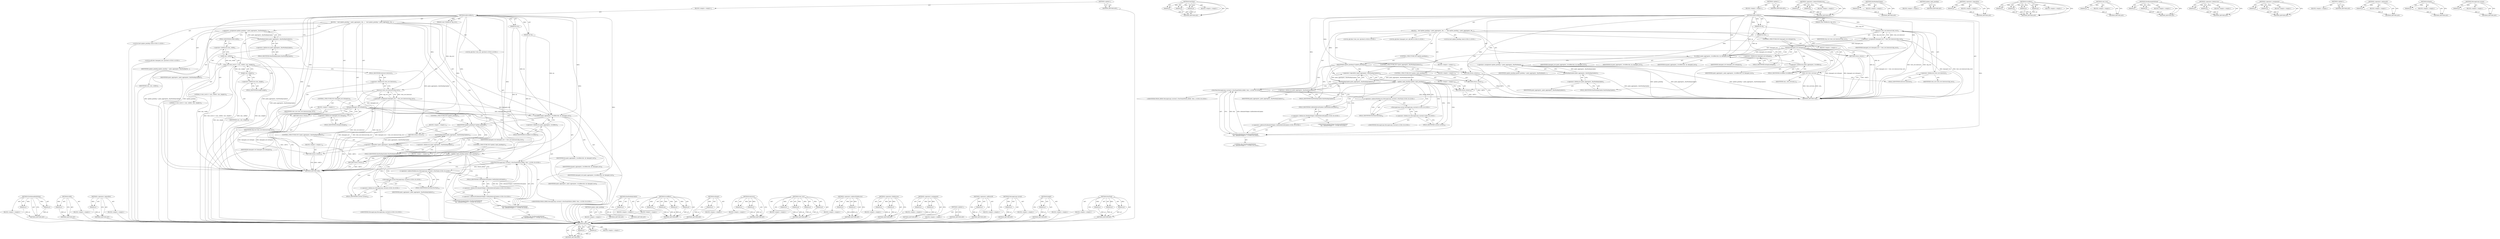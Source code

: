 digraph "MessageLoop.current" {
vulnerable_176 [label=<(METHOD,NewRunnableMethod)>];
vulnerable_177 [label=<(PARAM,p1)>];
vulnerable_178 [label=<(PARAM,p2)>];
vulnerable_179 [label=<(BLOCK,&lt;empty&gt;,&lt;empty&gt;)>];
vulnerable_180 [label=<(METHOD_RETURN,ANY)>];
vulnerable_130 [label=<(METHOD,width)>];
vulnerable_131 [label=<(PARAM,p1)>];
vulnerable_132 [label=<(BLOCK,&lt;empty&gt;,&lt;empty&gt;)>];
vulnerable_133 [label=<(METHOD_RETURN,ANY)>];
vulnerable_154 [label=<(METHOD,&lt;operator&gt;.logicalNot)>];
vulnerable_155 [label=<(PARAM,p1)>];
vulnerable_156 [label=<(BLOCK,&lt;empty&gt;,&lt;empty&gt;)>];
vulnerable_157 [label=<(METHOD_RETURN,ANY)>];
vulnerable_6 [label=<(METHOD,&lt;global&gt;)<SUB>1</SUB>>];
vulnerable_7 [label=<(BLOCK,&lt;empty&gt;,&lt;empty&gt;)<SUB>1</SUB>>];
vulnerable_8 [label=<(METHOD,didScrollRect)<SUB>1</SUB>>];
vulnerable_9 [label=<(PARAM,int dx)<SUB>1</SUB>>];
vulnerable_10 [label=<(PARAM,int dy)<SUB>1</SUB>>];
vulnerable_11 [label=<(PARAM,const WebRect&amp; clip_rect)<SUB>1</SUB>>];
vulnerable_12 [label=<(BLOCK,{
   bool update_pending = paint_aggregator_.Ha...,{
   bool update_pending = paint_aggregator_.Ha...)<SUB>1</SUB>>];
vulnerable_13 [label="<(LOCAL,bool update_pending: bool)<SUB>2</SUB>>"];
vulnerable_14 [label=<(&lt;operator&gt;.assignment,update_pending = paint_aggregator_.HasPendingUp...)<SUB>2</SUB>>];
vulnerable_15 [label=<(IDENTIFIER,update_pending,update_pending = paint_aggregator_.HasPendingUp...)<SUB>2</SUB>>];
vulnerable_16 [label=<(HasPendingUpdate,paint_aggregator_.HasPendingUpdate())<SUB>2</SUB>>];
vulnerable_17 [label=<(&lt;operator&gt;.fieldAccess,paint_aggregator_.HasPendingUpdate)<SUB>2</SUB>>];
vulnerable_18 [label=<(IDENTIFIER,paint_aggregator_,paint_aggregator_.HasPendingUpdate())<SUB>2</SUB>>];
vulnerable_19 [label=<(FIELD_IDENTIFIER,HasPendingUpdate,HasPendingUpdate)<SUB>2</SUB>>];
vulnerable_20 [label="<(LOCAL,gfx.Rect view_rect: gfx.Rect)<SUB>4</SUB>>"];
vulnerable_21 [label=<(view_rect,view_rect(0, 0, size_.width(), size_.height()))<SUB>4</SUB>>];
vulnerable_22 [label=<(LITERAL,0,view_rect(0, 0, size_.width(), size_.height()))<SUB>4</SUB>>];
vulnerable_23 [label=<(LITERAL,0,view_rect(0, 0, size_.width(), size_.height()))<SUB>4</SUB>>];
vulnerable_24 [label=<(width,size_.width())<SUB>4</SUB>>];
vulnerable_25 [label=<(&lt;operator&gt;.fieldAccess,size_.width)<SUB>4</SUB>>];
vulnerable_26 [label=<(IDENTIFIER,size_,size_.width())<SUB>4</SUB>>];
vulnerable_27 [label=<(FIELD_IDENTIFIER,width,width)<SUB>4</SUB>>];
vulnerable_28 [label=<(height,size_.height())<SUB>4</SUB>>];
vulnerable_29 [label=<(&lt;operator&gt;.fieldAccess,size_.height)<SUB>4</SUB>>];
vulnerable_30 [label=<(IDENTIFIER,size_,size_.height())<SUB>4</SUB>>];
vulnerable_31 [label=<(FIELD_IDENTIFIER,height,height)<SUB>4</SUB>>];
vulnerable_32 [label="<(LOCAL,gfx.Rect damaged_rect: gfx.Rect)<SUB>5</SUB>>"];
vulnerable_33 [label=<(&lt;operator&gt;.assignment,damaged_rect = view_rect.Intersect(clip_rect))<SUB>5</SUB>>];
vulnerable_34 [label=<(IDENTIFIER,damaged_rect,damaged_rect = view_rect.Intersect(clip_rect))<SUB>5</SUB>>];
vulnerable_35 [label=<(Intersect,view_rect.Intersect(clip_rect))<SUB>5</SUB>>];
vulnerable_36 [label=<(&lt;operator&gt;.fieldAccess,view_rect.Intersect)<SUB>5</SUB>>];
vulnerable_37 [label=<(IDENTIFIER,view_rect,view_rect.Intersect(clip_rect))<SUB>5</SUB>>];
vulnerable_38 [label=<(FIELD_IDENTIFIER,Intersect,Intersect)<SUB>5</SUB>>];
vulnerable_39 [label=<(IDENTIFIER,clip_rect,view_rect.Intersect(clip_rect))<SUB>5</SUB>>];
vulnerable_40 [label=<(CONTROL_STRUCTURE,IF,if (damaged_rect.IsEmpty()))<SUB>6</SUB>>];
vulnerable_41 [label=<(IsEmpty,damaged_rect.IsEmpty())<SUB>6</SUB>>];
vulnerable_42 [label=<(&lt;operator&gt;.fieldAccess,damaged_rect.IsEmpty)<SUB>6</SUB>>];
vulnerable_43 [label=<(IDENTIFIER,damaged_rect,damaged_rect.IsEmpty())<SUB>6</SUB>>];
vulnerable_44 [label=<(FIELD_IDENTIFIER,IsEmpty,IsEmpty)<SUB>6</SUB>>];
vulnerable_45 [label=<(BLOCK,&lt;empty&gt;,&lt;empty&gt;)<SUB>7</SUB>>];
vulnerable_46 [label=<(RETURN,return;,return;)<SUB>7</SUB>>];
vulnerable_47 [label=<(ScrollRect,paint_aggregator_.ScrollRect(dx, dy, damaged_rect))<SUB>9</SUB>>];
vulnerable_48 [label=<(&lt;operator&gt;.fieldAccess,paint_aggregator_.ScrollRect)<SUB>9</SUB>>];
vulnerable_49 [label=<(IDENTIFIER,paint_aggregator_,paint_aggregator_.ScrollRect(dx, dy, damaged_rect))<SUB>9</SUB>>];
vulnerable_50 [label=<(FIELD_IDENTIFIER,ScrollRect,ScrollRect)<SUB>9</SUB>>];
vulnerable_51 [label=<(IDENTIFIER,dx,paint_aggregator_.ScrollRect(dx, dy, damaged_rect))<SUB>9</SUB>>];
vulnerable_52 [label=<(IDENTIFIER,dy,paint_aggregator_.ScrollRect(dx, dy, damaged_rect))<SUB>9</SUB>>];
vulnerable_53 [label=<(IDENTIFIER,damaged_rect,paint_aggregator_.ScrollRect(dx, dy, damaged_rect))<SUB>9</SUB>>];
vulnerable_54 [label=<(CONTROL_STRUCTURE,IF,if (update_pending))<SUB>11</SUB>>];
vulnerable_55 [label=<(IDENTIFIER,update_pending,if (update_pending))<SUB>11</SUB>>];
vulnerable_56 [label=<(BLOCK,&lt;empty&gt;,&lt;empty&gt;)<SUB>12</SUB>>];
vulnerable_57 [label=<(RETURN,return;,return;)<SUB>12</SUB>>];
vulnerable_58 [label=<(CONTROL_STRUCTURE,IF,if (!paint_aggregator_.HasPendingUpdate()))<SUB>13</SUB>>];
vulnerable_59 [label=<(&lt;operator&gt;.logicalNot,!paint_aggregator_.HasPendingUpdate())<SUB>13</SUB>>];
vulnerable_60 [label=<(HasPendingUpdate,paint_aggregator_.HasPendingUpdate())<SUB>13</SUB>>];
vulnerable_61 [label=<(&lt;operator&gt;.fieldAccess,paint_aggregator_.HasPendingUpdate)<SUB>13</SUB>>];
vulnerable_62 [label=<(IDENTIFIER,paint_aggregator_,paint_aggregator_.HasPendingUpdate())<SUB>13</SUB>>];
vulnerable_63 [label=<(FIELD_IDENTIFIER,HasPendingUpdate,HasPendingUpdate)<SUB>13</SUB>>];
vulnerable_64 [label=<(BLOCK,&lt;empty&gt;,&lt;empty&gt;)<SUB>14</SUB>>];
vulnerable_65 [label=<(RETURN,return;,return;)<SUB>14</SUB>>];
vulnerable_66 [label=<(CONTROL_STRUCTURE,IF,if (update_reply_pending()))<SUB>15</SUB>>];
vulnerable_67 [label=<(update_reply_pending,update_reply_pending())<SUB>15</SUB>>];
vulnerable_68 [label=<(BLOCK,&lt;empty&gt;,&lt;empty&gt;)<SUB>16</SUB>>];
vulnerable_69 [label=<(RETURN,return;,return;)<SUB>16</SUB>>];
vulnerable_70 [label="<(PostTask,MessageLoop::current()-&gt;PostTask(FROM_HERE, New...)<SUB>18</SUB>>"];
vulnerable_71 [label="<(&lt;operator&gt;.indirectFieldAccess,MessageLoop::current()-&gt;PostTask)<SUB>18</SUB>>"];
vulnerable_72 [label="<(MessageLoop.current,MessageLoop::current())<SUB>18</SUB>>"];
vulnerable_73 [label="<(&lt;operator&gt;.fieldAccess,MessageLoop::current)<SUB>18</SUB>>"];
vulnerable_74 [label="<(IDENTIFIER,MessageLoop,MessageLoop::current())<SUB>18</SUB>>"];
vulnerable_75 [label=<(FIELD_IDENTIFIER,current,current)<SUB>18</SUB>>];
vulnerable_76 [label=<(FIELD_IDENTIFIER,PostTask,PostTask)<SUB>18</SUB>>];
vulnerable_77 [label="<(IDENTIFIER,FROM_HERE,MessageLoop::current()-&gt;PostTask(FROM_HERE, New...)<SUB>18</SUB>>"];
vulnerable_78 [label="<(NewRunnableMethod,NewRunnableMethod(
      this, &amp;RenderWidget::C...)<SUB>18</SUB>>"];
vulnerable_79 [label="<(LITERAL,this,NewRunnableMethod(
      this, &amp;RenderWidget::C...)<SUB>19</SUB>>"];
vulnerable_80 [label="<(&lt;operator&gt;.addressOf,&amp;RenderWidget::CallDoDeferredUpdate)<SUB>19</SUB>>"];
vulnerable_81 [label="<(&lt;operator&gt;.fieldAccess,RenderWidget::CallDoDeferredUpdate)<SUB>19</SUB>>"];
vulnerable_82 [label="<(IDENTIFIER,RenderWidget,NewRunnableMethod(
      this, &amp;RenderWidget::C...)<SUB>19</SUB>>"];
vulnerable_83 [label=<(FIELD_IDENTIFIER,CallDoDeferredUpdate,CallDoDeferredUpdate)<SUB>19</SUB>>];
vulnerable_84 [label=<(METHOD_RETURN,void)<SUB>1</SUB>>];
vulnerable_86 [label=<(METHOD_RETURN,ANY)<SUB>1</SUB>>];
vulnerable_158 [label=<(METHOD,update_reply_pending)>];
vulnerable_159 [label=<(BLOCK,&lt;empty&gt;,&lt;empty&gt;)>];
vulnerable_160 [label=<(METHOD_RETURN,ANY)>];
vulnerable_114 [label=<(METHOD,HasPendingUpdate)>];
vulnerable_115 [label=<(PARAM,p1)>];
vulnerable_116 [label=<(BLOCK,&lt;empty&gt;,&lt;empty&gt;)>];
vulnerable_117 [label=<(METHOD_RETURN,ANY)>];
vulnerable_147 [label=<(METHOD,ScrollRect)>];
vulnerable_148 [label=<(PARAM,p1)>];
vulnerable_149 [label=<(PARAM,p2)>];
vulnerable_150 [label=<(PARAM,p3)>];
vulnerable_151 [label=<(PARAM,p4)>];
vulnerable_152 [label=<(BLOCK,&lt;empty&gt;,&lt;empty&gt;)>];
vulnerable_153 [label=<(METHOD_RETURN,ANY)>];
vulnerable_143 [label=<(METHOD,IsEmpty)>];
vulnerable_144 [label=<(PARAM,p1)>];
vulnerable_145 [label=<(BLOCK,&lt;empty&gt;,&lt;empty&gt;)>];
vulnerable_146 [label=<(METHOD_RETURN,ANY)>];
vulnerable_138 [label=<(METHOD,Intersect)>];
vulnerable_139 [label=<(PARAM,p1)>];
vulnerable_140 [label=<(PARAM,p2)>];
vulnerable_141 [label=<(BLOCK,&lt;empty&gt;,&lt;empty&gt;)>];
vulnerable_142 [label=<(METHOD_RETURN,ANY)>];
vulnerable_123 [label=<(METHOD,view_rect)>];
vulnerable_124 [label=<(PARAM,p1)>];
vulnerable_125 [label=<(PARAM,p2)>];
vulnerable_126 [label=<(PARAM,p3)>];
vulnerable_127 [label=<(PARAM,p4)>];
vulnerable_128 [label=<(BLOCK,&lt;empty&gt;,&lt;empty&gt;)>];
vulnerable_129 [label=<(METHOD_RETURN,ANY)>];
vulnerable_167 [label=<(METHOD,&lt;operator&gt;.indirectFieldAccess)>];
vulnerable_168 [label=<(PARAM,p1)>];
vulnerable_169 [label=<(PARAM,p2)>];
vulnerable_170 [label=<(BLOCK,&lt;empty&gt;,&lt;empty&gt;)>];
vulnerable_171 [label=<(METHOD_RETURN,ANY)>];
vulnerable_118 [label=<(METHOD,&lt;operator&gt;.fieldAccess)>];
vulnerable_119 [label=<(PARAM,p1)>];
vulnerable_120 [label=<(PARAM,p2)>];
vulnerable_121 [label=<(BLOCK,&lt;empty&gt;,&lt;empty&gt;)>];
vulnerable_122 [label=<(METHOD_RETURN,ANY)>];
vulnerable_109 [label=<(METHOD,&lt;operator&gt;.assignment)>];
vulnerable_110 [label=<(PARAM,p1)>];
vulnerable_111 [label=<(PARAM,p2)>];
vulnerable_112 [label=<(BLOCK,&lt;empty&gt;,&lt;empty&gt;)>];
vulnerable_113 [label=<(METHOD_RETURN,ANY)>];
vulnerable_103 [label=<(METHOD,&lt;global&gt;)<SUB>1</SUB>>];
vulnerable_104 [label=<(BLOCK,&lt;empty&gt;,&lt;empty&gt;)>];
vulnerable_105 [label=<(METHOD_RETURN,ANY)>];
vulnerable_181 [label=<(METHOD,&lt;operator&gt;.addressOf)>];
vulnerable_182 [label=<(PARAM,p1)>];
vulnerable_183 [label=<(BLOCK,&lt;empty&gt;,&lt;empty&gt;)>];
vulnerable_184 [label=<(METHOD_RETURN,ANY)>];
vulnerable_172 [label=<(METHOD,MessageLoop.current)>];
vulnerable_173 [label=<(PARAM,p1)>];
vulnerable_174 [label=<(BLOCK,&lt;empty&gt;,&lt;empty&gt;)>];
vulnerable_175 [label=<(METHOD_RETURN,ANY)>];
vulnerable_134 [label=<(METHOD,height)>];
vulnerable_135 [label=<(PARAM,p1)>];
vulnerable_136 [label=<(BLOCK,&lt;empty&gt;,&lt;empty&gt;)>];
vulnerable_137 [label=<(METHOD_RETURN,ANY)>];
vulnerable_161 [label=<(METHOD,PostTask)>];
vulnerable_162 [label=<(PARAM,p1)>];
vulnerable_163 [label=<(PARAM,p2)>];
vulnerable_164 [label=<(PARAM,p3)>];
vulnerable_165 [label=<(BLOCK,&lt;empty&gt;,&lt;empty&gt;)>];
vulnerable_166 [label=<(METHOD_RETURN,ANY)>];
fixed_118 [label=<(METHOD,Intersect)>];
fixed_119 [label=<(PARAM,p1)>];
fixed_120 [label=<(PARAM,p2)>];
fixed_121 [label=<(BLOCK,&lt;empty&gt;,&lt;empty&gt;)>];
fixed_122 [label=<(METHOD_RETURN,ANY)>];
fixed_141 [label=<(METHOD,PostTask)>];
fixed_142 [label=<(PARAM,p1)>];
fixed_143 [label=<(PARAM,p2)>];
fixed_144 [label=<(PARAM,p3)>];
fixed_145 [label=<(BLOCK,&lt;empty&gt;,&lt;empty&gt;)>];
fixed_146 [label=<(METHOD_RETURN,ANY)>];
fixed_6 [label=<(METHOD,&lt;global&gt;)<SUB>1</SUB>>];
fixed_7 [label=<(BLOCK,&lt;empty&gt;,&lt;empty&gt;)<SUB>1</SUB>>];
fixed_8 [label=<(METHOD,didScrollRect)<SUB>1</SUB>>];
fixed_9 [label=<(PARAM,int dx)<SUB>1</SUB>>];
fixed_10 [label=<(PARAM,int dy)<SUB>1</SUB>>];
fixed_11 [label=<(PARAM,const WebRect&amp; clip_rect)<SUB>1</SUB>>];
fixed_12 [label=<(BLOCK,{
   bool update_pending = paint_aggregator_.Ha...,{
   bool update_pending = paint_aggregator_.Ha...)<SUB>1</SUB>>];
fixed_13 [label="<(LOCAL,bool update_pending: bool)<SUB>2</SUB>>"];
fixed_14 [label=<(&lt;operator&gt;.assignment,update_pending = paint_aggregator_.HasPendingUp...)<SUB>2</SUB>>];
fixed_15 [label=<(IDENTIFIER,update_pending,update_pending = paint_aggregator_.HasPendingUp...)<SUB>2</SUB>>];
fixed_16 [label=<(HasPendingUpdate,paint_aggregator_.HasPendingUpdate())<SUB>2</SUB>>];
fixed_17 [label=<(&lt;operator&gt;.fieldAccess,paint_aggregator_.HasPendingUpdate)<SUB>2</SUB>>];
fixed_18 [label=<(IDENTIFIER,paint_aggregator_,paint_aggregator_.HasPendingUpdate())<SUB>2</SUB>>];
fixed_19 [label=<(FIELD_IDENTIFIER,HasPendingUpdate,HasPendingUpdate)<SUB>2</SUB>>];
fixed_20 [label="<(LOCAL,gfx.Rect view_rect: gfx.Rect)<SUB>4</SUB>>"];
fixed_21 [label=<(view_rect,view_rect(size_))<SUB>4</SUB>>];
fixed_22 [label=<(IDENTIFIER,size_,view_rect(size_))<SUB>4</SUB>>];
fixed_23 [label="<(LOCAL,gfx.Rect damaged_rect: gfx.Rect)<SUB>5</SUB>>"];
fixed_24 [label=<(&lt;operator&gt;.assignment,damaged_rect = view_rect.Intersect(clip_rect))<SUB>5</SUB>>];
fixed_25 [label=<(IDENTIFIER,damaged_rect,damaged_rect = view_rect.Intersect(clip_rect))<SUB>5</SUB>>];
fixed_26 [label=<(Intersect,view_rect.Intersect(clip_rect))<SUB>5</SUB>>];
fixed_27 [label=<(&lt;operator&gt;.fieldAccess,view_rect.Intersect)<SUB>5</SUB>>];
fixed_28 [label=<(IDENTIFIER,view_rect,view_rect.Intersect(clip_rect))<SUB>5</SUB>>];
fixed_29 [label=<(FIELD_IDENTIFIER,Intersect,Intersect)<SUB>5</SUB>>];
fixed_30 [label=<(IDENTIFIER,clip_rect,view_rect.Intersect(clip_rect))<SUB>5</SUB>>];
fixed_31 [label=<(CONTROL_STRUCTURE,IF,if (damaged_rect.IsEmpty()))<SUB>6</SUB>>];
fixed_32 [label=<(IsEmpty,damaged_rect.IsEmpty())<SUB>6</SUB>>];
fixed_33 [label=<(&lt;operator&gt;.fieldAccess,damaged_rect.IsEmpty)<SUB>6</SUB>>];
fixed_34 [label=<(IDENTIFIER,damaged_rect,damaged_rect.IsEmpty())<SUB>6</SUB>>];
fixed_35 [label=<(FIELD_IDENTIFIER,IsEmpty,IsEmpty)<SUB>6</SUB>>];
fixed_36 [label=<(BLOCK,&lt;empty&gt;,&lt;empty&gt;)<SUB>7</SUB>>];
fixed_37 [label=<(RETURN,return;,return;)<SUB>7</SUB>>];
fixed_38 [label=<(ScrollRect,paint_aggregator_.ScrollRect(dx, dy, damaged_rect))<SUB>9</SUB>>];
fixed_39 [label=<(&lt;operator&gt;.fieldAccess,paint_aggregator_.ScrollRect)<SUB>9</SUB>>];
fixed_40 [label=<(IDENTIFIER,paint_aggregator_,paint_aggregator_.ScrollRect(dx, dy, damaged_rect))<SUB>9</SUB>>];
fixed_41 [label=<(FIELD_IDENTIFIER,ScrollRect,ScrollRect)<SUB>9</SUB>>];
fixed_42 [label=<(IDENTIFIER,dx,paint_aggregator_.ScrollRect(dx, dy, damaged_rect))<SUB>9</SUB>>];
fixed_43 [label=<(IDENTIFIER,dy,paint_aggregator_.ScrollRect(dx, dy, damaged_rect))<SUB>9</SUB>>];
fixed_44 [label=<(IDENTIFIER,damaged_rect,paint_aggregator_.ScrollRect(dx, dy, damaged_rect))<SUB>9</SUB>>];
fixed_45 [label=<(CONTROL_STRUCTURE,IF,if (update_pending))<SUB>11</SUB>>];
fixed_46 [label=<(IDENTIFIER,update_pending,if (update_pending))<SUB>11</SUB>>];
fixed_47 [label=<(BLOCK,&lt;empty&gt;,&lt;empty&gt;)<SUB>12</SUB>>];
fixed_48 [label=<(RETURN,return;,return;)<SUB>12</SUB>>];
fixed_49 [label=<(CONTROL_STRUCTURE,IF,if (!paint_aggregator_.HasPendingUpdate()))<SUB>13</SUB>>];
fixed_50 [label=<(&lt;operator&gt;.logicalNot,!paint_aggregator_.HasPendingUpdate())<SUB>13</SUB>>];
fixed_51 [label=<(HasPendingUpdate,paint_aggregator_.HasPendingUpdate())<SUB>13</SUB>>];
fixed_52 [label=<(&lt;operator&gt;.fieldAccess,paint_aggregator_.HasPendingUpdate)<SUB>13</SUB>>];
fixed_53 [label=<(IDENTIFIER,paint_aggregator_,paint_aggregator_.HasPendingUpdate())<SUB>13</SUB>>];
fixed_54 [label=<(FIELD_IDENTIFIER,HasPendingUpdate,HasPendingUpdate)<SUB>13</SUB>>];
fixed_55 [label=<(BLOCK,&lt;empty&gt;,&lt;empty&gt;)<SUB>14</SUB>>];
fixed_56 [label=<(RETURN,return;,return;)<SUB>14</SUB>>];
fixed_57 [label=<(CONTROL_STRUCTURE,IF,if (update_reply_pending()))<SUB>15</SUB>>];
fixed_58 [label=<(update_reply_pending,update_reply_pending())<SUB>15</SUB>>];
fixed_59 [label=<(BLOCK,&lt;empty&gt;,&lt;empty&gt;)<SUB>16</SUB>>];
fixed_60 [label=<(RETURN,return;,return;)<SUB>16</SUB>>];
fixed_61 [label="<(PostTask,MessageLoop::current()-&gt;PostTask(FROM_HERE, New...)<SUB>18</SUB>>"];
fixed_62 [label="<(&lt;operator&gt;.indirectFieldAccess,MessageLoop::current()-&gt;PostTask)<SUB>18</SUB>>"];
fixed_63 [label="<(MessageLoop.current,MessageLoop::current())<SUB>18</SUB>>"];
fixed_64 [label="<(&lt;operator&gt;.fieldAccess,MessageLoop::current)<SUB>18</SUB>>"];
fixed_65 [label="<(IDENTIFIER,MessageLoop,MessageLoop::current())<SUB>18</SUB>>"];
fixed_66 [label=<(FIELD_IDENTIFIER,current,current)<SUB>18</SUB>>];
fixed_67 [label=<(FIELD_IDENTIFIER,PostTask,PostTask)<SUB>18</SUB>>];
fixed_68 [label="<(IDENTIFIER,FROM_HERE,MessageLoop::current()-&gt;PostTask(FROM_HERE, New...)<SUB>18</SUB>>"];
fixed_69 [label="<(NewRunnableMethod,NewRunnableMethod(
      this, &amp;RenderWidget::C...)<SUB>18</SUB>>"];
fixed_70 [label="<(LITERAL,this,NewRunnableMethod(
      this, &amp;RenderWidget::C...)<SUB>19</SUB>>"];
fixed_71 [label="<(&lt;operator&gt;.addressOf,&amp;RenderWidget::CallDoDeferredUpdate)<SUB>19</SUB>>"];
fixed_72 [label="<(&lt;operator&gt;.fieldAccess,RenderWidget::CallDoDeferredUpdate)<SUB>19</SUB>>"];
fixed_73 [label="<(IDENTIFIER,RenderWidget,NewRunnableMethod(
      this, &amp;RenderWidget::C...)<SUB>19</SUB>>"];
fixed_74 [label=<(FIELD_IDENTIFIER,CallDoDeferredUpdate,CallDoDeferredUpdate)<SUB>19</SUB>>];
fixed_75 [label=<(METHOD_RETURN,void)<SUB>1</SUB>>];
fixed_77 [label=<(METHOD_RETURN,ANY)<SUB>1</SUB>>];
fixed_147 [label=<(METHOD,&lt;operator&gt;.indirectFieldAccess)>];
fixed_148 [label=<(PARAM,p1)>];
fixed_149 [label=<(PARAM,p2)>];
fixed_150 [label=<(BLOCK,&lt;empty&gt;,&lt;empty&gt;)>];
fixed_151 [label=<(METHOD_RETURN,ANY)>];
fixed_105 [label=<(METHOD,HasPendingUpdate)>];
fixed_106 [label=<(PARAM,p1)>];
fixed_107 [label=<(BLOCK,&lt;empty&gt;,&lt;empty&gt;)>];
fixed_108 [label=<(METHOD_RETURN,ANY)>];
fixed_138 [label=<(METHOD,update_reply_pending)>];
fixed_139 [label=<(BLOCK,&lt;empty&gt;,&lt;empty&gt;)>];
fixed_140 [label=<(METHOD_RETURN,ANY)>];
fixed_134 [label=<(METHOD,&lt;operator&gt;.logicalNot)>];
fixed_135 [label=<(PARAM,p1)>];
fixed_136 [label=<(BLOCK,&lt;empty&gt;,&lt;empty&gt;)>];
fixed_137 [label=<(METHOD_RETURN,ANY)>];
fixed_127 [label=<(METHOD,ScrollRect)>];
fixed_128 [label=<(PARAM,p1)>];
fixed_129 [label=<(PARAM,p2)>];
fixed_130 [label=<(PARAM,p3)>];
fixed_131 [label=<(PARAM,p4)>];
fixed_132 [label=<(BLOCK,&lt;empty&gt;,&lt;empty&gt;)>];
fixed_133 [label=<(METHOD_RETURN,ANY)>];
fixed_114 [label=<(METHOD,view_rect)>];
fixed_115 [label=<(PARAM,p1)>];
fixed_116 [label=<(BLOCK,&lt;empty&gt;,&lt;empty&gt;)>];
fixed_117 [label=<(METHOD_RETURN,ANY)>];
fixed_156 [label=<(METHOD,NewRunnableMethod)>];
fixed_157 [label=<(PARAM,p1)>];
fixed_158 [label=<(PARAM,p2)>];
fixed_159 [label=<(BLOCK,&lt;empty&gt;,&lt;empty&gt;)>];
fixed_160 [label=<(METHOD_RETURN,ANY)>];
fixed_109 [label=<(METHOD,&lt;operator&gt;.fieldAccess)>];
fixed_110 [label=<(PARAM,p1)>];
fixed_111 [label=<(PARAM,p2)>];
fixed_112 [label=<(BLOCK,&lt;empty&gt;,&lt;empty&gt;)>];
fixed_113 [label=<(METHOD_RETURN,ANY)>];
fixed_100 [label=<(METHOD,&lt;operator&gt;.assignment)>];
fixed_101 [label=<(PARAM,p1)>];
fixed_102 [label=<(PARAM,p2)>];
fixed_103 [label=<(BLOCK,&lt;empty&gt;,&lt;empty&gt;)>];
fixed_104 [label=<(METHOD_RETURN,ANY)>];
fixed_94 [label=<(METHOD,&lt;global&gt;)<SUB>1</SUB>>];
fixed_95 [label=<(BLOCK,&lt;empty&gt;,&lt;empty&gt;)>];
fixed_96 [label=<(METHOD_RETURN,ANY)>];
fixed_161 [label=<(METHOD,&lt;operator&gt;.addressOf)>];
fixed_162 [label=<(PARAM,p1)>];
fixed_163 [label=<(BLOCK,&lt;empty&gt;,&lt;empty&gt;)>];
fixed_164 [label=<(METHOD_RETURN,ANY)>];
fixed_123 [label=<(METHOD,IsEmpty)>];
fixed_124 [label=<(PARAM,p1)>];
fixed_125 [label=<(BLOCK,&lt;empty&gt;,&lt;empty&gt;)>];
fixed_126 [label=<(METHOD_RETURN,ANY)>];
fixed_152 [label=<(METHOD,MessageLoop.current)>];
fixed_153 [label=<(PARAM,p1)>];
fixed_154 [label=<(BLOCK,&lt;empty&gt;,&lt;empty&gt;)>];
fixed_155 [label=<(METHOD_RETURN,ANY)>];
vulnerable_176 -> vulnerable_177  [key=0, label="AST: "];
vulnerable_176 -> vulnerable_177  [key=1, label="DDG: "];
vulnerable_176 -> vulnerable_179  [key=0, label="AST: "];
vulnerable_176 -> vulnerable_178  [key=0, label="AST: "];
vulnerable_176 -> vulnerable_178  [key=1, label="DDG: "];
vulnerable_176 -> vulnerable_180  [key=0, label="AST: "];
vulnerable_176 -> vulnerable_180  [key=1, label="CFG: "];
vulnerable_177 -> vulnerable_180  [key=0, label="DDG: p1"];
vulnerable_178 -> vulnerable_180  [key=0, label="DDG: p2"];
vulnerable_179 -> fixed_118  [key=0];
vulnerable_180 -> fixed_118  [key=0];
vulnerable_130 -> vulnerable_131  [key=0, label="AST: "];
vulnerable_130 -> vulnerable_131  [key=1, label="DDG: "];
vulnerable_130 -> vulnerable_132  [key=0, label="AST: "];
vulnerable_130 -> vulnerable_133  [key=0, label="AST: "];
vulnerable_130 -> vulnerable_133  [key=1, label="CFG: "];
vulnerable_131 -> vulnerable_133  [key=0, label="DDG: p1"];
vulnerable_132 -> fixed_118  [key=0];
vulnerable_133 -> fixed_118  [key=0];
vulnerable_154 -> vulnerable_155  [key=0, label="AST: "];
vulnerable_154 -> vulnerable_155  [key=1, label="DDG: "];
vulnerable_154 -> vulnerable_156  [key=0, label="AST: "];
vulnerable_154 -> vulnerable_157  [key=0, label="AST: "];
vulnerable_154 -> vulnerable_157  [key=1, label="CFG: "];
vulnerable_155 -> vulnerable_157  [key=0, label="DDG: p1"];
vulnerable_156 -> fixed_118  [key=0];
vulnerable_157 -> fixed_118  [key=0];
vulnerable_6 -> vulnerable_7  [key=0, label="AST: "];
vulnerable_6 -> vulnerable_86  [key=0, label="AST: "];
vulnerable_6 -> vulnerable_86  [key=1, label="CFG: "];
vulnerable_7 -> vulnerable_8  [key=0, label="AST: "];
vulnerable_8 -> vulnerable_9  [key=0, label="AST: "];
vulnerable_8 -> vulnerable_9  [key=1, label="DDG: "];
vulnerable_8 -> vulnerable_10  [key=0, label="AST: "];
vulnerable_8 -> vulnerable_10  [key=1, label="DDG: "];
vulnerable_8 -> vulnerable_11  [key=0, label="AST: "];
vulnerable_8 -> vulnerable_11  [key=1, label="DDG: "];
vulnerable_8 -> vulnerable_12  [key=0, label="AST: "];
vulnerable_8 -> vulnerable_84  [key=0, label="AST: "];
vulnerable_8 -> vulnerable_19  [key=0, label="CFG: "];
vulnerable_8 -> vulnerable_21  [key=0, label="DDG: "];
vulnerable_8 -> vulnerable_47  [key=0, label="DDG: "];
vulnerable_8 -> vulnerable_55  [key=0, label="DDG: "];
vulnerable_8 -> vulnerable_67  [key=0, label="DDG: "];
vulnerable_8 -> vulnerable_70  [key=0, label="DDG: "];
vulnerable_8 -> vulnerable_35  [key=0, label="DDG: "];
vulnerable_8 -> vulnerable_46  [key=0, label="DDG: "];
vulnerable_8 -> vulnerable_57  [key=0, label="DDG: "];
vulnerable_8 -> vulnerable_65  [key=0, label="DDG: "];
vulnerable_8 -> vulnerable_69  [key=0, label="DDG: "];
vulnerable_8 -> vulnerable_78  [key=0, label="DDG: "];
vulnerable_9 -> vulnerable_84  [key=0, label="DDG: dx"];
vulnerable_9 -> vulnerable_47  [key=0, label="DDG: dx"];
vulnerable_10 -> vulnerable_84  [key=0, label="DDG: dy"];
vulnerable_10 -> vulnerable_47  [key=0, label="DDG: dy"];
vulnerable_11 -> vulnerable_35  [key=0, label="DDG: clip_rect"];
vulnerable_12 -> vulnerable_13  [key=0, label="AST: "];
vulnerable_12 -> vulnerable_14  [key=0, label="AST: "];
vulnerable_12 -> vulnerable_20  [key=0, label="AST: "];
vulnerable_12 -> vulnerable_21  [key=0, label="AST: "];
vulnerable_12 -> vulnerable_32  [key=0, label="AST: "];
vulnerable_12 -> vulnerable_33  [key=0, label="AST: "];
vulnerable_12 -> vulnerable_40  [key=0, label="AST: "];
vulnerable_12 -> vulnerable_47  [key=0, label="AST: "];
vulnerable_12 -> vulnerable_54  [key=0, label="AST: "];
vulnerable_12 -> vulnerable_58  [key=0, label="AST: "];
vulnerable_12 -> vulnerable_66  [key=0, label="AST: "];
vulnerable_12 -> vulnerable_70  [key=0, label="AST: "];
vulnerable_13 -> fixed_118  [key=0];
vulnerable_14 -> vulnerable_15  [key=0, label="AST: "];
vulnerable_14 -> vulnerable_16  [key=0, label="AST: "];
vulnerable_14 -> vulnerable_27  [key=0, label="CFG: "];
vulnerable_14 -> vulnerable_84  [key=0, label="DDG: update_pending"];
vulnerable_14 -> vulnerable_84  [key=1, label="DDG: paint_aggregator_.HasPendingUpdate()"];
vulnerable_14 -> vulnerable_84  [key=2, label="DDG: update_pending = paint_aggregator_.HasPendingUpdate()"];
vulnerable_15 -> fixed_118  [key=0];
vulnerable_16 -> vulnerable_17  [key=0, label="AST: "];
vulnerable_16 -> vulnerable_14  [key=0, label="CFG: "];
vulnerable_16 -> vulnerable_14  [key=1, label="DDG: paint_aggregator_.HasPendingUpdate"];
vulnerable_16 -> vulnerable_84  [key=0, label="DDG: paint_aggregator_.HasPendingUpdate"];
vulnerable_16 -> vulnerable_60  [key=0, label="DDG: paint_aggregator_.HasPendingUpdate"];
vulnerable_17 -> vulnerable_18  [key=0, label="AST: "];
vulnerable_17 -> vulnerable_19  [key=0, label="AST: "];
vulnerable_17 -> vulnerable_16  [key=0, label="CFG: "];
vulnerable_18 -> fixed_118  [key=0];
vulnerable_19 -> vulnerable_17  [key=0, label="CFG: "];
vulnerable_20 -> fixed_118  [key=0];
vulnerable_21 -> vulnerable_22  [key=0, label="AST: "];
vulnerable_21 -> vulnerable_23  [key=0, label="AST: "];
vulnerable_21 -> vulnerable_24  [key=0, label="AST: "];
vulnerable_21 -> vulnerable_28  [key=0, label="AST: "];
vulnerable_21 -> vulnerable_38  [key=0, label="CFG: "];
vulnerable_21 -> vulnerable_84  [key=0, label="DDG: size_.width()"];
vulnerable_21 -> vulnerable_84  [key=1, label="DDG: size_.height()"];
vulnerable_21 -> vulnerable_84  [key=2, label="DDG: view_rect(0, 0, size_.width(), size_.height())"];
vulnerable_22 -> fixed_118  [key=0];
vulnerable_23 -> fixed_118  [key=0];
vulnerable_24 -> vulnerable_25  [key=0, label="AST: "];
vulnerable_24 -> vulnerable_31  [key=0, label="CFG: "];
vulnerable_24 -> vulnerable_84  [key=0, label="DDG: size_.width"];
vulnerable_24 -> vulnerable_21  [key=0, label="DDG: size_.width"];
vulnerable_25 -> vulnerable_26  [key=0, label="AST: "];
vulnerable_25 -> vulnerable_27  [key=0, label="AST: "];
vulnerable_25 -> vulnerable_24  [key=0, label="CFG: "];
vulnerable_26 -> fixed_118  [key=0];
vulnerable_27 -> vulnerable_25  [key=0, label="CFG: "];
vulnerable_28 -> vulnerable_29  [key=0, label="AST: "];
vulnerable_28 -> vulnerable_21  [key=0, label="CFG: "];
vulnerable_28 -> vulnerable_21  [key=1, label="DDG: size_.height"];
vulnerable_28 -> vulnerable_84  [key=0, label="DDG: size_.height"];
vulnerable_29 -> vulnerable_30  [key=0, label="AST: "];
vulnerable_29 -> vulnerable_31  [key=0, label="AST: "];
vulnerable_29 -> vulnerable_28  [key=0, label="CFG: "];
vulnerable_30 -> fixed_118  [key=0];
vulnerable_31 -> vulnerable_29  [key=0, label="CFG: "];
vulnerable_32 -> fixed_118  [key=0];
vulnerable_33 -> vulnerable_34  [key=0, label="AST: "];
vulnerable_33 -> vulnerable_35  [key=0, label="AST: "];
vulnerable_33 -> vulnerable_44  [key=0, label="CFG: "];
vulnerable_33 -> vulnerable_84  [key=0, label="DDG: damaged_rect"];
vulnerable_33 -> vulnerable_84  [key=1, label="DDG: view_rect.Intersect(clip_rect)"];
vulnerable_33 -> vulnerable_84  [key=2, label="DDG: damaged_rect = view_rect.Intersect(clip_rect)"];
vulnerable_33 -> vulnerable_47  [key=0, label="DDG: damaged_rect"];
vulnerable_33 -> vulnerable_41  [key=0, label="DDG: damaged_rect"];
vulnerable_34 -> fixed_118  [key=0];
vulnerable_35 -> vulnerable_36  [key=0, label="AST: "];
vulnerable_35 -> vulnerable_39  [key=0, label="AST: "];
vulnerable_35 -> vulnerable_33  [key=0, label="CFG: "];
vulnerable_35 -> vulnerable_33  [key=1, label="DDG: view_rect.Intersect"];
vulnerable_35 -> vulnerable_33  [key=2, label="DDG: clip_rect"];
vulnerable_35 -> vulnerable_84  [key=0, label="DDG: view_rect.Intersect"];
vulnerable_35 -> vulnerable_84  [key=1, label="DDG: clip_rect"];
vulnerable_36 -> vulnerable_37  [key=0, label="AST: "];
vulnerable_36 -> vulnerable_38  [key=0, label="AST: "];
vulnerable_36 -> vulnerable_35  [key=0, label="CFG: "];
vulnerable_37 -> fixed_118  [key=0];
vulnerable_38 -> vulnerable_36  [key=0, label="CFG: "];
vulnerable_39 -> fixed_118  [key=0];
vulnerable_40 -> vulnerable_41  [key=0, label="AST: "];
vulnerable_40 -> vulnerable_45  [key=0, label="AST: "];
vulnerable_41 -> vulnerable_42  [key=0, label="AST: "];
vulnerable_41 -> vulnerable_46  [key=0, label="CFG: "];
vulnerable_41 -> vulnerable_46  [key=1, label="CDG: "];
vulnerable_41 -> vulnerable_50  [key=0, label="CFG: "];
vulnerable_41 -> vulnerable_50  [key=1, label="CDG: "];
vulnerable_41 -> vulnerable_84  [key=0, label="DDG: damaged_rect.IsEmpty"];
vulnerable_41 -> vulnerable_84  [key=1, label="DDG: damaged_rect.IsEmpty()"];
vulnerable_41 -> vulnerable_47  [key=0, label="DDG: damaged_rect.IsEmpty"];
vulnerable_41 -> vulnerable_47  [key=1, label="CDG: "];
vulnerable_41 -> vulnerable_48  [key=0, label="CDG: "];
vulnerable_41 -> vulnerable_55  [key=0, label="CDG: "];
vulnerable_42 -> vulnerable_43  [key=0, label="AST: "];
vulnerable_42 -> vulnerable_44  [key=0, label="AST: "];
vulnerable_42 -> vulnerable_41  [key=0, label="CFG: "];
vulnerable_43 -> fixed_118  [key=0];
vulnerable_44 -> vulnerable_42  [key=0, label="CFG: "];
vulnerable_45 -> vulnerable_46  [key=0, label="AST: "];
vulnerable_46 -> vulnerable_84  [key=0, label="CFG: "];
vulnerable_46 -> vulnerable_84  [key=1, label="DDG: &lt;RET&gt;"];
vulnerable_47 -> vulnerable_48  [key=0, label="AST: "];
vulnerable_47 -> vulnerable_51  [key=0, label="AST: "];
vulnerable_47 -> vulnerable_52  [key=0, label="AST: "];
vulnerable_47 -> vulnerable_53  [key=0, label="AST: "];
vulnerable_47 -> vulnerable_55  [key=0, label="CFG: "];
vulnerable_48 -> vulnerable_49  [key=0, label="AST: "];
vulnerable_48 -> vulnerable_50  [key=0, label="AST: "];
vulnerable_48 -> vulnerable_47  [key=0, label="CFG: "];
vulnerable_49 -> fixed_118  [key=0];
vulnerable_50 -> vulnerable_48  [key=0, label="CFG: "];
vulnerable_51 -> fixed_118  [key=0];
vulnerable_52 -> fixed_118  [key=0];
vulnerable_53 -> fixed_118  [key=0];
vulnerable_54 -> vulnerable_55  [key=0, label="AST: "];
vulnerable_54 -> vulnerable_56  [key=0, label="AST: "];
vulnerable_55 -> vulnerable_57  [key=0, label="CFG: "];
vulnerable_55 -> vulnerable_57  [key=1, label="CDG: "];
vulnerable_55 -> vulnerable_63  [key=0, label="CFG: "];
vulnerable_55 -> vulnerable_63  [key=1, label="CDG: "];
vulnerable_55 -> vulnerable_60  [key=0, label="CDG: "];
vulnerable_55 -> vulnerable_61  [key=0, label="CDG: "];
vulnerable_55 -> vulnerable_59  [key=0, label="CDG: "];
vulnerable_56 -> vulnerable_57  [key=0, label="AST: "];
vulnerable_57 -> vulnerable_84  [key=0, label="CFG: "];
vulnerable_57 -> vulnerable_84  [key=1, label="DDG: &lt;RET&gt;"];
vulnerable_58 -> vulnerable_59  [key=0, label="AST: "];
vulnerable_58 -> vulnerable_64  [key=0, label="AST: "];
vulnerable_59 -> vulnerable_60  [key=0, label="AST: "];
vulnerable_59 -> vulnerable_65  [key=0, label="CFG: "];
vulnerable_59 -> vulnerable_65  [key=1, label="CDG: "];
vulnerable_59 -> vulnerable_67  [key=0, label="CFG: "];
vulnerable_59 -> vulnerable_67  [key=1, label="CDG: "];
vulnerable_60 -> vulnerable_61  [key=0, label="AST: "];
vulnerable_60 -> vulnerable_59  [key=0, label="CFG: "];
vulnerable_60 -> vulnerable_59  [key=1, label="DDG: paint_aggregator_.HasPendingUpdate"];
vulnerable_61 -> vulnerable_62  [key=0, label="AST: "];
vulnerable_61 -> vulnerable_63  [key=0, label="AST: "];
vulnerable_61 -> vulnerable_60  [key=0, label="CFG: "];
vulnerable_62 -> fixed_118  [key=0];
vulnerable_63 -> vulnerable_61  [key=0, label="CFG: "];
vulnerable_64 -> vulnerable_65  [key=0, label="AST: "];
vulnerable_65 -> vulnerable_84  [key=0, label="CFG: "];
vulnerable_65 -> vulnerable_84  [key=1, label="DDG: &lt;RET&gt;"];
vulnerable_66 -> vulnerable_67  [key=0, label="AST: "];
vulnerable_66 -> vulnerable_68  [key=0, label="AST: "];
vulnerable_67 -> vulnerable_69  [key=0, label="CFG: "];
vulnerable_67 -> vulnerable_69  [key=1, label="CDG: "];
vulnerable_67 -> vulnerable_75  [key=0, label="CFG: "];
vulnerable_67 -> vulnerable_75  [key=1, label="CDG: "];
vulnerable_67 -> vulnerable_80  [key=0, label="CDG: "];
vulnerable_67 -> vulnerable_73  [key=0, label="CDG: "];
vulnerable_67 -> vulnerable_83  [key=0, label="CDG: "];
vulnerable_67 -> vulnerable_71  [key=0, label="CDG: "];
vulnerable_67 -> vulnerable_81  [key=0, label="CDG: "];
vulnerable_67 -> vulnerable_72  [key=0, label="CDG: "];
vulnerable_67 -> vulnerable_70  [key=0, label="CDG: "];
vulnerable_67 -> vulnerable_76  [key=0, label="CDG: "];
vulnerable_67 -> vulnerable_78  [key=0, label="CDG: "];
vulnerable_68 -> vulnerable_69  [key=0, label="AST: "];
vulnerable_69 -> vulnerable_84  [key=0, label="CFG: "];
vulnerable_69 -> vulnerable_84  [key=1, label="DDG: &lt;RET&gt;"];
vulnerable_70 -> vulnerable_71  [key=0, label="AST: "];
vulnerable_70 -> vulnerable_77  [key=0, label="AST: "];
vulnerable_70 -> vulnerable_78  [key=0, label="AST: "];
vulnerable_70 -> vulnerable_84  [key=0, label="CFG: "];
vulnerable_70 -> vulnerable_84  [key=1, label="DDG: FROM_HERE"];
vulnerable_71 -> vulnerable_72  [key=0, label="AST: "];
vulnerable_71 -> vulnerable_76  [key=0, label="AST: "];
vulnerable_71 -> vulnerable_83  [key=0, label="CFG: "];
vulnerable_72 -> vulnerable_73  [key=0, label="AST: "];
vulnerable_72 -> vulnerable_76  [key=0, label="CFG: "];
vulnerable_73 -> vulnerable_74  [key=0, label="AST: "];
vulnerable_73 -> vulnerable_75  [key=0, label="AST: "];
vulnerable_73 -> vulnerable_72  [key=0, label="CFG: "];
vulnerable_74 -> fixed_118  [key=0];
vulnerable_75 -> vulnerable_73  [key=0, label="CFG: "];
vulnerable_76 -> vulnerable_71  [key=0, label="CFG: "];
vulnerable_77 -> fixed_118  [key=0];
vulnerable_78 -> vulnerable_79  [key=0, label="AST: "];
vulnerable_78 -> vulnerable_80  [key=0, label="AST: "];
vulnerable_78 -> vulnerable_70  [key=0, label="CFG: "];
vulnerable_78 -> vulnerable_70  [key=1, label="DDG: this"];
vulnerable_78 -> vulnerable_70  [key=2, label="DDG: &amp;RenderWidget::CallDoDeferredUpdate"];
vulnerable_79 -> fixed_118  [key=0];
vulnerable_80 -> vulnerable_81  [key=0, label="AST: "];
vulnerable_80 -> vulnerable_78  [key=0, label="CFG: "];
vulnerable_81 -> vulnerable_82  [key=0, label="AST: "];
vulnerable_81 -> vulnerable_83  [key=0, label="AST: "];
vulnerable_81 -> vulnerable_80  [key=0, label="CFG: "];
vulnerable_82 -> fixed_118  [key=0];
vulnerable_83 -> vulnerable_81  [key=0, label="CFG: "];
vulnerable_84 -> fixed_118  [key=0];
vulnerable_86 -> fixed_118  [key=0];
vulnerable_158 -> vulnerable_159  [key=0, label="AST: "];
vulnerable_158 -> vulnerable_160  [key=0, label="AST: "];
vulnerable_158 -> vulnerable_160  [key=1, label="CFG: "];
vulnerable_159 -> fixed_118  [key=0];
vulnerable_160 -> fixed_118  [key=0];
vulnerable_114 -> vulnerable_115  [key=0, label="AST: "];
vulnerable_114 -> vulnerable_115  [key=1, label="DDG: "];
vulnerable_114 -> vulnerable_116  [key=0, label="AST: "];
vulnerable_114 -> vulnerable_117  [key=0, label="AST: "];
vulnerable_114 -> vulnerable_117  [key=1, label="CFG: "];
vulnerable_115 -> vulnerable_117  [key=0, label="DDG: p1"];
vulnerable_116 -> fixed_118  [key=0];
vulnerable_117 -> fixed_118  [key=0];
vulnerable_147 -> vulnerable_148  [key=0, label="AST: "];
vulnerable_147 -> vulnerable_148  [key=1, label="DDG: "];
vulnerable_147 -> vulnerable_152  [key=0, label="AST: "];
vulnerable_147 -> vulnerable_149  [key=0, label="AST: "];
vulnerable_147 -> vulnerable_149  [key=1, label="DDG: "];
vulnerable_147 -> vulnerable_153  [key=0, label="AST: "];
vulnerable_147 -> vulnerable_153  [key=1, label="CFG: "];
vulnerable_147 -> vulnerable_150  [key=0, label="AST: "];
vulnerable_147 -> vulnerable_150  [key=1, label="DDG: "];
vulnerable_147 -> vulnerable_151  [key=0, label="AST: "];
vulnerable_147 -> vulnerable_151  [key=1, label="DDG: "];
vulnerable_148 -> vulnerable_153  [key=0, label="DDG: p1"];
vulnerable_149 -> vulnerable_153  [key=0, label="DDG: p2"];
vulnerable_150 -> vulnerable_153  [key=0, label="DDG: p3"];
vulnerable_151 -> vulnerable_153  [key=0, label="DDG: p4"];
vulnerable_152 -> fixed_118  [key=0];
vulnerable_153 -> fixed_118  [key=0];
vulnerable_143 -> vulnerable_144  [key=0, label="AST: "];
vulnerable_143 -> vulnerable_144  [key=1, label="DDG: "];
vulnerable_143 -> vulnerable_145  [key=0, label="AST: "];
vulnerable_143 -> vulnerable_146  [key=0, label="AST: "];
vulnerable_143 -> vulnerable_146  [key=1, label="CFG: "];
vulnerable_144 -> vulnerable_146  [key=0, label="DDG: p1"];
vulnerable_145 -> fixed_118  [key=0];
vulnerable_146 -> fixed_118  [key=0];
vulnerable_138 -> vulnerable_139  [key=0, label="AST: "];
vulnerable_138 -> vulnerable_139  [key=1, label="DDG: "];
vulnerable_138 -> vulnerable_141  [key=0, label="AST: "];
vulnerable_138 -> vulnerable_140  [key=0, label="AST: "];
vulnerable_138 -> vulnerable_140  [key=1, label="DDG: "];
vulnerable_138 -> vulnerable_142  [key=0, label="AST: "];
vulnerable_138 -> vulnerable_142  [key=1, label="CFG: "];
vulnerable_139 -> vulnerable_142  [key=0, label="DDG: p1"];
vulnerable_140 -> vulnerable_142  [key=0, label="DDG: p2"];
vulnerable_141 -> fixed_118  [key=0];
vulnerable_142 -> fixed_118  [key=0];
vulnerable_123 -> vulnerable_124  [key=0, label="AST: "];
vulnerable_123 -> vulnerable_124  [key=1, label="DDG: "];
vulnerable_123 -> vulnerable_128  [key=0, label="AST: "];
vulnerable_123 -> vulnerable_125  [key=0, label="AST: "];
vulnerable_123 -> vulnerable_125  [key=1, label="DDG: "];
vulnerable_123 -> vulnerable_129  [key=0, label="AST: "];
vulnerable_123 -> vulnerable_129  [key=1, label="CFG: "];
vulnerable_123 -> vulnerable_126  [key=0, label="AST: "];
vulnerable_123 -> vulnerable_126  [key=1, label="DDG: "];
vulnerable_123 -> vulnerable_127  [key=0, label="AST: "];
vulnerable_123 -> vulnerable_127  [key=1, label="DDG: "];
vulnerable_124 -> vulnerable_129  [key=0, label="DDG: p1"];
vulnerable_125 -> vulnerable_129  [key=0, label="DDG: p2"];
vulnerable_126 -> vulnerable_129  [key=0, label="DDG: p3"];
vulnerable_127 -> vulnerable_129  [key=0, label="DDG: p4"];
vulnerable_128 -> fixed_118  [key=0];
vulnerable_129 -> fixed_118  [key=0];
vulnerable_167 -> vulnerable_168  [key=0, label="AST: "];
vulnerable_167 -> vulnerable_168  [key=1, label="DDG: "];
vulnerable_167 -> vulnerable_170  [key=0, label="AST: "];
vulnerable_167 -> vulnerable_169  [key=0, label="AST: "];
vulnerable_167 -> vulnerable_169  [key=1, label="DDG: "];
vulnerable_167 -> vulnerable_171  [key=0, label="AST: "];
vulnerable_167 -> vulnerable_171  [key=1, label="CFG: "];
vulnerable_168 -> vulnerable_171  [key=0, label="DDG: p1"];
vulnerable_169 -> vulnerable_171  [key=0, label="DDG: p2"];
vulnerable_170 -> fixed_118  [key=0];
vulnerable_171 -> fixed_118  [key=0];
vulnerable_118 -> vulnerable_119  [key=0, label="AST: "];
vulnerable_118 -> vulnerable_119  [key=1, label="DDG: "];
vulnerable_118 -> vulnerable_121  [key=0, label="AST: "];
vulnerable_118 -> vulnerable_120  [key=0, label="AST: "];
vulnerable_118 -> vulnerable_120  [key=1, label="DDG: "];
vulnerable_118 -> vulnerable_122  [key=0, label="AST: "];
vulnerable_118 -> vulnerable_122  [key=1, label="CFG: "];
vulnerable_119 -> vulnerable_122  [key=0, label="DDG: p1"];
vulnerable_120 -> vulnerable_122  [key=0, label="DDG: p2"];
vulnerable_121 -> fixed_118  [key=0];
vulnerable_122 -> fixed_118  [key=0];
vulnerable_109 -> vulnerable_110  [key=0, label="AST: "];
vulnerable_109 -> vulnerable_110  [key=1, label="DDG: "];
vulnerable_109 -> vulnerable_112  [key=0, label="AST: "];
vulnerable_109 -> vulnerable_111  [key=0, label="AST: "];
vulnerable_109 -> vulnerable_111  [key=1, label="DDG: "];
vulnerable_109 -> vulnerable_113  [key=0, label="AST: "];
vulnerable_109 -> vulnerable_113  [key=1, label="CFG: "];
vulnerable_110 -> vulnerable_113  [key=0, label="DDG: p1"];
vulnerable_111 -> vulnerable_113  [key=0, label="DDG: p2"];
vulnerable_112 -> fixed_118  [key=0];
vulnerable_113 -> fixed_118  [key=0];
vulnerable_103 -> vulnerable_104  [key=0, label="AST: "];
vulnerable_103 -> vulnerable_105  [key=0, label="AST: "];
vulnerable_103 -> vulnerable_105  [key=1, label="CFG: "];
vulnerable_104 -> fixed_118  [key=0];
vulnerable_105 -> fixed_118  [key=0];
vulnerable_181 -> vulnerable_182  [key=0, label="AST: "];
vulnerable_181 -> vulnerable_182  [key=1, label="DDG: "];
vulnerable_181 -> vulnerable_183  [key=0, label="AST: "];
vulnerable_181 -> vulnerable_184  [key=0, label="AST: "];
vulnerable_181 -> vulnerable_184  [key=1, label="CFG: "];
vulnerable_182 -> vulnerable_184  [key=0, label="DDG: p1"];
vulnerable_183 -> fixed_118  [key=0];
vulnerable_184 -> fixed_118  [key=0];
vulnerable_172 -> vulnerable_173  [key=0, label="AST: "];
vulnerable_172 -> vulnerable_173  [key=1, label="DDG: "];
vulnerable_172 -> vulnerable_174  [key=0, label="AST: "];
vulnerable_172 -> vulnerable_175  [key=0, label="AST: "];
vulnerable_172 -> vulnerable_175  [key=1, label="CFG: "];
vulnerable_173 -> vulnerable_175  [key=0, label="DDG: p1"];
vulnerable_174 -> fixed_118  [key=0];
vulnerable_175 -> fixed_118  [key=0];
vulnerable_134 -> vulnerable_135  [key=0, label="AST: "];
vulnerable_134 -> vulnerable_135  [key=1, label="DDG: "];
vulnerable_134 -> vulnerable_136  [key=0, label="AST: "];
vulnerable_134 -> vulnerable_137  [key=0, label="AST: "];
vulnerable_134 -> vulnerable_137  [key=1, label="CFG: "];
vulnerable_135 -> vulnerable_137  [key=0, label="DDG: p1"];
vulnerable_136 -> fixed_118  [key=0];
vulnerable_137 -> fixed_118  [key=0];
vulnerable_161 -> vulnerable_162  [key=0, label="AST: "];
vulnerable_161 -> vulnerable_162  [key=1, label="DDG: "];
vulnerable_161 -> vulnerable_165  [key=0, label="AST: "];
vulnerable_161 -> vulnerable_163  [key=0, label="AST: "];
vulnerable_161 -> vulnerable_163  [key=1, label="DDG: "];
vulnerable_161 -> vulnerable_166  [key=0, label="AST: "];
vulnerable_161 -> vulnerable_166  [key=1, label="CFG: "];
vulnerable_161 -> vulnerable_164  [key=0, label="AST: "];
vulnerable_161 -> vulnerable_164  [key=1, label="DDG: "];
vulnerable_162 -> vulnerable_166  [key=0, label="DDG: p1"];
vulnerable_163 -> vulnerable_166  [key=0, label="DDG: p2"];
vulnerable_164 -> vulnerable_166  [key=0, label="DDG: p3"];
vulnerable_165 -> fixed_118  [key=0];
vulnerable_166 -> fixed_118  [key=0];
fixed_118 -> fixed_119  [key=0, label="AST: "];
fixed_118 -> fixed_119  [key=1, label="DDG: "];
fixed_118 -> fixed_121  [key=0, label="AST: "];
fixed_118 -> fixed_120  [key=0, label="AST: "];
fixed_118 -> fixed_120  [key=1, label="DDG: "];
fixed_118 -> fixed_122  [key=0, label="AST: "];
fixed_118 -> fixed_122  [key=1, label="CFG: "];
fixed_119 -> fixed_122  [key=0, label="DDG: p1"];
fixed_120 -> fixed_122  [key=0, label="DDG: p2"];
fixed_141 -> fixed_142  [key=0, label="AST: "];
fixed_141 -> fixed_142  [key=1, label="DDG: "];
fixed_141 -> fixed_145  [key=0, label="AST: "];
fixed_141 -> fixed_143  [key=0, label="AST: "];
fixed_141 -> fixed_143  [key=1, label="DDG: "];
fixed_141 -> fixed_146  [key=0, label="AST: "];
fixed_141 -> fixed_146  [key=1, label="CFG: "];
fixed_141 -> fixed_144  [key=0, label="AST: "];
fixed_141 -> fixed_144  [key=1, label="DDG: "];
fixed_142 -> fixed_146  [key=0, label="DDG: p1"];
fixed_143 -> fixed_146  [key=0, label="DDG: p2"];
fixed_144 -> fixed_146  [key=0, label="DDG: p3"];
fixed_6 -> fixed_7  [key=0, label="AST: "];
fixed_6 -> fixed_77  [key=0, label="AST: "];
fixed_6 -> fixed_77  [key=1, label="CFG: "];
fixed_7 -> fixed_8  [key=0, label="AST: "];
fixed_8 -> fixed_9  [key=0, label="AST: "];
fixed_8 -> fixed_9  [key=1, label="DDG: "];
fixed_8 -> fixed_10  [key=0, label="AST: "];
fixed_8 -> fixed_10  [key=1, label="DDG: "];
fixed_8 -> fixed_11  [key=0, label="AST: "];
fixed_8 -> fixed_11  [key=1, label="DDG: "];
fixed_8 -> fixed_12  [key=0, label="AST: "];
fixed_8 -> fixed_75  [key=0, label="AST: "];
fixed_8 -> fixed_19  [key=0, label="CFG: "];
fixed_8 -> fixed_21  [key=0, label="DDG: "];
fixed_8 -> fixed_38  [key=0, label="DDG: "];
fixed_8 -> fixed_46  [key=0, label="DDG: "];
fixed_8 -> fixed_58  [key=0, label="DDG: "];
fixed_8 -> fixed_61  [key=0, label="DDG: "];
fixed_8 -> fixed_26  [key=0, label="DDG: "];
fixed_8 -> fixed_37  [key=0, label="DDG: "];
fixed_8 -> fixed_48  [key=0, label="DDG: "];
fixed_8 -> fixed_56  [key=0, label="DDG: "];
fixed_8 -> fixed_60  [key=0, label="DDG: "];
fixed_8 -> fixed_69  [key=0, label="DDG: "];
fixed_9 -> fixed_75  [key=0, label="DDG: dx"];
fixed_9 -> fixed_38  [key=0, label="DDG: dx"];
fixed_10 -> fixed_75  [key=0, label="DDG: dy"];
fixed_10 -> fixed_38  [key=0, label="DDG: dy"];
fixed_11 -> fixed_26  [key=0, label="DDG: clip_rect"];
fixed_12 -> fixed_13  [key=0, label="AST: "];
fixed_12 -> fixed_14  [key=0, label="AST: "];
fixed_12 -> fixed_20  [key=0, label="AST: "];
fixed_12 -> fixed_21  [key=0, label="AST: "];
fixed_12 -> fixed_23  [key=0, label="AST: "];
fixed_12 -> fixed_24  [key=0, label="AST: "];
fixed_12 -> fixed_31  [key=0, label="AST: "];
fixed_12 -> fixed_38  [key=0, label="AST: "];
fixed_12 -> fixed_45  [key=0, label="AST: "];
fixed_12 -> fixed_49  [key=0, label="AST: "];
fixed_12 -> fixed_57  [key=0, label="AST: "];
fixed_12 -> fixed_61  [key=0, label="AST: "];
fixed_14 -> fixed_15  [key=0, label="AST: "];
fixed_14 -> fixed_16  [key=0, label="AST: "];
fixed_14 -> fixed_21  [key=0, label="CFG: "];
fixed_14 -> fixed_75  [key=0, label="DDG: update_pending"];
fixed_14 -> fixed_75  [key=1, label="DDG: paint_aggregator_.HasPendingUpdate()"];
fixed_14 -> fixed_75  [key=2, label="DDG: update_pending = paint_aggregator_.HasPendingUpdate()"];
fixed_16 -> fixed_17  [key=0, label="AST: "];
fixed_16 -> fixed_14  [key=0, label="CFG: "];
fixed_16 -> fixed_14  [key=1, label="DDG: paint_aggregator_.HasPendingUpdate"];
fixed_16 -> fixed_75  [key=0, label="DDG: paint_aggregator_.HasPendingUpdate"];
fixed_16 -> fixed_51  [key=0, label="DDG: paint_aggregator_.HasPendingUpdate"];
fixed_17 -> fixed_18  [key=0, label="AST: "];
fixed_17 -> fixed_19  [key=0, label="AST: "];
fixed_17 -> fixed_16  [key=0, label="CFG: "];
fixed_19 -> fixed_17  [key=0, label="CFG: "];
fixed_21 -> fixed_22  [key=0, label="AST: "];
fixed_21 -> fixed_29  [key=0, label="CFG: "];
fixed_21 -> fixed_75  [key=0, label="DDG: view_rect(size_)"];
fixed_21 -> fixed_75  [key=1, label="DDG: size_"];
fixed_24 -> fixed_25  [key=0, label="AST: "];
fixed_24 -> fixed_26  [key=0, label="AST: "];
fixed_24 -> fixed_35  [key=0, label="CFG: "];
fixed_24 -> fixed_75  [key=0, label="DDG: damaged_rect"];
fixed_24 -> fixed_75  [key=1, label="DDG: view_rect.Intersect(clip_rect)"];
fixed_24 -> fixed_75  [key=2, label="DDG: damaged_rect = view_rect.Intersect(clip_rect)"];
fixed_24 -> fixed_38  [key=0, label="DDG: damaged_rect"];
fixed_24 -> fixed_32  [key=0, label="DDG: damaged_rect"];
fixed_26 -> fixed_27  [key=0, label="AST: "];
fixed_26 -> fixed_30  [key=0, label="AST: "];
fixed_26 -> fixed_24  [key=0, label="CFG: "];
fixed_26 -> fixed_24  [key=1, label="DDG: view_rect.Intersect"];
fixed_26 -> fixed_24  [key=2, label="DDG: clip_rect"];
fixed_26 -> fixed_75  [key=0, label="DDG: view_rect.Intersect"];
fixed_26 -> fixed_75  [key=1, label="DDG: clip_rect"];
fixed_27 -> fixed_28  [key=0, label="AST: "];
fixed_27 -> fixed_29  [key=0, label="AST: "];
fixed_27 -> fixed_26  [key=0, label="CFG: "];
fixed_29 -> fixed_27  [key=0, label="CFG: "];
fixed_31 -> fixed_32  [key=0, label="AST: "];
fixed_31 -> fixed_36  [key=0, label="AST: "];
fixed_32 -> fixed_33  [key=0, label="AST: "];
fixed_32 -> fixed_37  [key=0, label="CFG: "];
fixed_32 -> fixed_37  [key=1, label="CDG: "];
fixed_32 -> fixed_41  [key=0, label="CFG: "];
fixed_32 -> fixed_41  [key=1, label="CDG: "];
fixed_32 -> fixed_75  [key=0, label="DDG: damaged_rect.IsEmpty"];
fixed_32 -> fixed_75  [key=1, label="DDG: damaged_rect.IsEmpty()"];
fixed_32 -> fixed_38  [key=0, label="DDG: damaged_rect.IsEmpty"];
fixed_32 -> fixed_38  [key=1, label="CDG: "];
fixed_32 -> fixed_46  [key=0, label="CDG: "];
fixed_32 -> fixed_39  [key=0, label="CDG: "];
fixed_33 -> fixed_34  [key=0, label="AST: "];
fixed_33 -> fixed_35  [key=0, label="AST: "];
fixed_33 -> fixed_32  [key=0, label="CFG: "];
fixed_35 -> fixed_33  [key=0, label="CFG: "];
fixed_36 -> fixed_37  [key=0, label="AST: "];
fixed_37 -> fixed_75  [key=0, label="CFG: "];
fixed_37 -> fixed_75  [key=1, label="DDG: &lt;RET&gt;"];
fixed_38 -> fixed_39  [key=0, label="AST: "];
fixed_38 -> fixed_42  [key=0, label="AST: "];
fixed_38 -> fixed_43  [key=0, label="AST: "];
fixed_38 -> fixed_44  [key=0, label="AST: "];
fixed_38 -> fixed_46  [key=0, label="CFG: "];
fixed_39 -> fixed_40  [key=0, label="AST: "];
fixed_39 -> fixed_41  [key=0, label="AST: "];
fixed_39 -> fixed_38  [key=0, label="CFG: "];
fixed_41 -> fixed_39  [key=0, label="CFG: "];
fixed_45 -> fixed_46  [key=0, label="AST: "];
fixed_45 -> fixed_47  [key=0, label="AST: "];
fixed_46 -> fixed_48  [key=0, label="CFG: "];
fixed_46 -> fixed_48  [key=1, label="CDG: "];
fixed_46 -> fixed_54  [key=0, label="CFG: "];
fixed_46 -> fixed_54  [key=1, label="CDG: "];
fixed_46 -> fixed_51  [key=0, label="CDG: "];
fixed_46 -> fixed_52  [key=0, label="CDG: "];
fixed_46 -> fixed_50  [key=0, label="CDG: "];
fixed_47 -> fixed_48  [key=0, label="AST: "];
fixed_48 -> fixed_75  [key=0, label="CFG: "];
fixed_48 -> fixed_75  [key=1, label="DDG: &lt;RET&gt;"];
fixed_49 -> fixed_50  [key=0, label="AST: "];
fixed_49 -> fixed_55  [key=0, label="AST: "];
fixed_50 -> fixed_51  [key=0, label="AST: "];
fixed_50 -> fixed_56  [key=0, label="CFG: "];
fixed_50 -> fixed_56  [key=1, label="CDG: "];
fixed_50 -> fixed_58  [key=0, label="CFG: "];
fixed_50 -> fixed_58  [key=1, label="CDG: "];
fixed_51 -> fixed_52  [key=0, label="AST: "];
fixed_51 -> fixed_50  [key=0, label="CFG: "];
fixed_51 -> fixed_50  [key=1, label="DDG: paint_aggregator_.HasPendingUpdate"];
fixed_52 -> fixed_53  [key=0, label="AST: "];
fixed_52 -> fixed_54  [key=0, label="AST: "];
fixed_52 -> fixed_51  [key=0, label="CFG: "];
fixed_54 -> fixed_52  [key=0, label="CFG: "];
fixed_55 -> fixed_56  [key=0, label="AST: "];
fixed_56 -> fixed_75  [key=0, label="CFG: "];
fixed_56 -> fixed_75  [key=1, label="DDG: &lt;RET&gt;"];
fixed_57 -> fixed_58  [key=0, label="AST: "];
fixed_57 -> fixed_59  [key=0, label="AST: "];
fixed_58 -> fixed_60  [key=0, label="CFG: "];
fixed_58 -> fixed_60  [key=1, label="CDG: "];
fixed_58 -> fixed_66  [key=0, label="CFG: "];
fixed_58 -> fixed_66  [key=1, label="CDG: "];
fixed_58 -> fixed_61  [key=0, label="CDG: "];
fixed_58 -> fixed_64  [key=0, label="CDG: "];
fixed_58 -> fixed_71  [key=0, label="CDG: "];
fixed_58 -> fixed_72  [key=0, label="CDG: "];
fixed_58 -> fixed_69  [key=0, label="CDG: "];
fixed_58 -> fixed_67  [key=0, label="CDG: "];
fixed_58 -> fixed_74  [key=0, label="CDG: "];
fixed_58 -> fixed_63  [key=0, label="CDG: "];
fixed_58 -> fixed_62  [key=0, label="CDG: "];
fixed_59 -> fixed_60  [key=0, label="AST: "];
fixed_60 -> fixed_75  [key=0, label="CFG: "];
fixed_60 -> fixed_75  [key=1, label="DDG: &lt;RET&gt;"];
fixed_61 -> fixed_62  [key=0, label="AST: "];
fixed_61 -> fixed_68  [key=0, label="AST: "];
fixed_61 -> fixed_69  [key=0, label="AST: "];
fixed_61 -> fixed_75  [key=0, label="CFG: "];
fixed_61 -> fixed_75  [key=1, label="DDG: FROM_HERE"];
fixed_62 -> fixed_63  [key=0, label="AST: "];
fixed_62 -> fixed_67  [key=0, label="AST: "];
fixed_62 -> fixed_74  [key=0, label="CFG: "];
fixed_63 -> fixed_64  [key=0, label="AST: "];
fixed_63 -> fixed_67  [key=0, label="CFG: "];
fixed_64 -> fixed_65  [key=0, label="AST: "];
fixed_64 -> fixed_66  [key=0, label="AST: "];
fixed_64 -> fixed_63  [key=0, label="CFG: "];
fixed_66 -> fixed_64  [key=0, label="CFG: "];
fixed_67 -> fixed_62  [key=0, label="CFG: "];
fixed_69 -> fixed_70  [key=0, label="AST: "];
fixed_69 -> fixed_71  [key=0, label="AST: "];
fixed_69 -> fixed_61  [key=0, label="CFG: "];
fixed_69 -> fixed_61  [key=1, label="DDG: this"];
fixed_69 -> fixed_61  [key=2, label="DDG: &amp;RenderWidget::CallDoDeferredUpdate"];
fixed_71 -> fixed_72  [key=0, label="AST: "];
fixed_71 -> fixed_69  [key=0, label="CFG: "];
fixed_72 -> fixed_73  [key=0, label="AST: "];
fixed_72 -> fixed_74  [key=0, label="AST: "];
fixed_72 -> fixed_71  [key=0, label="CFG: "];
fixed_74 -> fixed_72  [key=0, label="CFG: "];
fixed_147 -> fixed_148  [key=0, label="AST: "];
fixed_147 -> fixed_148  [key=1, label="DDG: "];
fixed_147 -> fixed_150  [key=0, label="AST: "];
fixed_147 -> fixed_149  [key=0, label="AST: "];
fixed_147 -> fixed_149  [key=1, label="DDG: "];
fixed_147 -> fixed_151  [key=0, label="AST: "];
fixed_147 -> fixed_151  [key=1, label="CFG: "];
fixed_148 -> fixed_151  [key=0, label="DDG: p1"];
fixed_149 -> fixed_151  [key=0, label="DDG: p2"];
fixed_105 -> fixed_106  [key=0, label="AST: "];
fixed_105 -> fixed_106  [key=1, label="DDG: "];
fixed_105 -> fixed_107  [key=0, label="AST: "];
fixed_105 -> fixed_108  [key=0, label="AST: "];
fixed_105 -> fixed_108  [key=1, label="CFG: "];
fixed_106 -> fixed_108  [key=0, label="DDG: p1"];
fixed_138 -> fixed_139  [key=0, label="AST: "];
fixed_138 -> fixed_140  [key=0, label="AST: "];
fixed_138 -> fixed_140  [key=1, label="CFG: "];
fixed_134 -> fixed_135  [key=0, label="AST: "];
fixed_134 -> fixed_135  [key=1, label="DDG: "];
fixed_134 -> fixed_136  [key=0, label="AST: "];
fixed_134 -> fixed_137  [key=0, label="AST: "];
fixed_134 -> fixed_137  [key=1, label="CFG: "];
fixed_135 -> fixed_137  [key=0, label="DDG: p1"];
fixed_127 -> fixed_128  [key=0, label="AST: "];
fixed_127 -> fixed_128  [key=1, label="DDG: "];
fixed_127 -> fixed_132  [key=0, label="AST: "];
fixed_127 -> fixed_129  [key=0, label="AST: "];
fixed_127 -> fixed_129  [key=1, label="DDG: "];
fixed_127 -> fixed_133  [key=0, label="AST: "];
fixed_127 -> fixed_133  [key=1, label="CFG: "];
fixed_127 -> fixed_130  [key=0, label="AST: "];
fixed_127 -> fixed_130  [key=1, label="DDG: "];
fixed_127 -> fixed_131  [key=0, label="AST: "];
fixed_127 -> fixed_131  [key=1, label="DDG: "];
fixed_128 -> fixed_133  [key=0, label="DDG: p1"];
fixed_129 -> fixed_133  [key=0, label="DDG: p2"];
fixed_130 -> fixed_133  [key=0, label="DDG: p3"];
fixed_131 -> fixed_133  [key=0, label="DDG: p4"];
fixed_114 -> fixed_115  [key=0, label="AST: "];
fixed_114 -> fixed_115  [key=1, label="DDG: "];
fixed_114 -> fixed_116  [key=0, label="AST: "];
fixed_114 -> fixed_117  [key=0, label="AST: "];
fixed_114 -> fixed_117  [key=1, label="CFG: "];
fixed_115 -> fixed_117  [key=0, label="DDG: p1"];
fixed_156 -> fixed_157  [key=0, label="AST: "];
fixed_156 -> fixed_157  [key=1, label="DDG: "];
fixed_156 -> fixed_159  [key=0, label="AST: "];
fixed_156 -> fixed_158  [key=0, label="AST: "];
fixed_156 -> fixed_158  [key=1, label="DDG: "];
fixed_156 -> fixed_160  [key=0, label="AST: "];
fixed_156 -> fixed_160  [key=1, label="CFG: "];
fixed_157 -> fixed_160  [key=0, label="DDG: p1"];
fixed_158 -> fixed_160  [key=0, label="DDG: p2"];
fixed_109 -> fixed_110  [key=0, label="AST: "];
fixed_109 -> fixed_110  [key=1, label="DDG: "];
fixed_109 -> fixed_112  [key=0, label="AST: "];
fixed_109 -> fixed_111  [key=0, label="AST: "];
fixed_109 -> fixed_111  [key=1, label="DDG: "];
fixed_109 -> fixed_113  [key=0, label="AST: "];
fixed_109 -> fixed_113  [key=1, label="CFG: "];
fixed_110 -> fixed_113  [key=0, label="DDG: p1"];
fixed_111 -> fixed_113  [key=0, label="DDG: p2"];
fixed_100 -> fixed_101  [key=0, label="AST: "];
fixed_100 -> fixed_101  [key=1, label="DDG: "];
fixed_100 -> fixed_103  [key=0, label="AST: "];
fixed_100 -> fixed_102  [key=0, label="AST: "];
fixed_100 -> fixed_102  [key=1, label="DDG: "];
fixed_100 -> fixed_104  [key=0, label="AST: "];
fixed_100 -> fixed_104  [key=1, label="CFG: "];
fixed_101 -> fixed_104  [key=0, label="DDG: p1"];
fixed_102 -> fixed_104  [key=0, label="DDG: p2"];
fixed_94 -> fixed_95  [key=0, label="AST: "];
fixed_94 -> fixed_96  [key=0, label="AST: "];
fixed_94 -> fixed_96  [key=1, label="CFG: "];
fixed_161 -> fixed_162  [key=0, label="AST: "];
fixed_161 -> fixed_162  [key=1, label="DDG: "];
fixed_161 -> fixed_163  [key=0, label="AST: "];
fixed_161 -> fixed_164  [key=0, label="AST: "];
fixed_161 -> fixed_164  [key=1, label="CFG: "];
fixed_162 -> fixed_164  [key=0, label="DDG: p1"];
fixed_123 -> fixed_124  [key=0, label="AST: "];
fixed_123 -> fixed_124  [key=1, label="DDG: "];
fixed_123 -> fixed_125  [key=0, label="AST: "];
fixed_123 -> fixed_126  [key=0, label="AST: "];
fixed_123 -> fixed_126  [key=1, label="CFG: "];
fixed_124 -> fixed_126  [key=0, label="DDG: p1"];
fixed_152 -> fixed_153  [key=0, label="AST: "];
fixed_152 -> fixed_153  [key=1, label="DDG: "];
fixed_152 -> fixed_154  [key=0, label="AST: "];
fixed_152 -> fixed_155  [key=0, label="AST: "];
fixed_152 -> fixed_155  [key=1, label="CFG: "];
fixed_153 -> fixed_155  [key=0, label="DDG: p1"];
}
